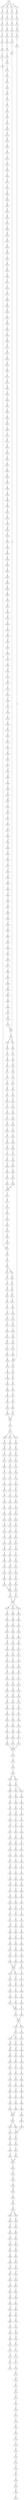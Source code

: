 strict digraph  {
	S0 -> S1 [ label = R ];
	S0 -> S2 [ label = A ];
	S0 -> S3 [ label = V ];
	S0 -> S4 [ label = D ];
	S1 -> S5 [ label = M ];
	S2 -> S6 [ label = D ];
	S3 -> S7 [ label = D ];
	S4 -> S8 [ label = W ];
	S5 -> S9 [ label = R ];
	S6 -> S10 [ label = I ];
	S7 -> S11 [ label = T ];
	S8 -> S12 [ label = Y ];
	S9 -> S13 [ label = A ];
	S10 -> S14 [ label = Q ];
	S11 -> S15 [ label = K ];
	S12 -> S16 [ label = L ];
	S13 -> S17 [ label = D ];
	S14 -> S18 [ label = M ];
	S15 -> S19 [ label = L ];
	S16 -> S20 [ label = E ];
	S17 -> S21 [ label = C ];
	S18 -> S22 [ label = F ];
	S19 -> S23 [ label = R ];
	S20 -> S24 [ label = A ];
	S21 -> S25 [ label = Y ];
	S22 -> S26 [ label = L ];
	S23 -> S27 [ label = R ];
	S24 -> S28 [ label = F ];
	S25 -> S29 [ label = R ];
	S26 -> S30 [ label = E ];
	S27 -> S31 [ label = I ];
	S28 -> S32 [ label = V ];
	S29 -> S33 [ label = K ];
	S30 -> S34 [ label = E ];
	S31 -> S35 [ label = M ];
	S32 -> S36 [ label = V ];
	S33 -> S37 [ label = A ];
	S34 -> S38 [ label = P ];
	S35 -> S39 [ label = I ];
	S36 -> S40 [ label = H ];
	S37 -> S41 [ label = Y ];
	S38 -> S42 [ label = R ];
	S39 -> S43 [ label = D ];
	S39 -> S44 [ label = S ];
	S40 -> S45 [ label = T ];
	S41 -> S46 [ label = E ];
	S42 -> S47 [ label = G ];
	S43 -> S48 [ label = S ];
	S44 -> S49 [ label = N ];
	S45 -> S50 [ label = A ];
	S46 -> S51 [ label = T ];
	S47 -> S52 [ label = L ];
	S48 -> S53 [ label = L ];
	S49 -> S54 [ label = L ];
	S50 -> S55 [ label = A ];
	S51 -> S56 [ label = W ];
	S52 -> S57 [ label = A ];
	S53 -> S58 [ label = L ];
	S54 -> S59 [ label = R ];
	S55 -> S60 [ label = T ];
	S56 -> S61 [ label = K ];
	S56 -> S62 [ label = T ];
	S57 -> S63 [ label = P ];
	S58 -> S64 [ label = Q ];
	S59 -> S65 [ label = K ];
	S60 -> S66 [ label = F ];
	S61 -> S67 [ label = G ];
	S62 -> S68 [ label = G ];
	S63 -> S69 [ label = T ];
	S64 -> S70 [ label = H ];
	S65 -> S71 [ label = H ];
	S66 -> S72 [ label = T ];
	S67 -> S73 [ label = F ];
	S68 -> S74 [ label = F ];
	S69 -> S75 [ label = G ];
	S70 -> S76 [ label = L ];
	S71 -> S77 [ label = L ];
	S72 -> S78 [ label = L ];
	S73 -> S79 [ label = R ];
	S74 -> S80 [ label = K ];
	S75 -> S81 [ label = T ];
	S76 -> S82 [ label = E ];
	S77 -> S83 [ label = E ];
	S78 -> S84 [ label = G ];
	S79 -> S85 [ label = N ];
	S80 -> S86 [ label = Q ];
	S81 -> S87 [ label = L ];
	S82 -> S88 [ label = N ];
	S83 -> S89 [ label = D ];
	S84 -> S90 [ label = Q ];
	S85 -> S91 [ label = P ];
	S86 -> S92 [ label = P ];
	S87 -> S93 [ label = L ];
	S88 -> S94 [ label = L ];
	S89 -> S95 [ label = L ];
	S90 -> S96 [ label = G ];
	S91 -> S97 [ label = Y ];
	S92 -> S98 [ label = F ];
	S93 -> S99 [ label = L ];
	S93 -> S100 [ label = V ];
	S93 -> S101 [ label = I ];
	S94 -> S102 [ label = N ];
	S95 -> S103 [ label = N ];
	S96 -> S104 [ label = A ];
	S97 -> S105 [ label = L ];
	S98 -> S106 [ label = L ];
	S99 -> S107 [ label = A ];
	S100 -> S108 [ label = A ];
	S101 -> S109 [ label = A ];
	S102 -> S110 [ label = S ];
	S103 -> S111 [ label = S ];
	S104 -> S112 [ label = A ];
	S105 -> S113 [ label = A ];
	S106 -> S114 [ label = A ];
	S107 -> S115 [ label = R ];
	S108 -> S116 [ label = R ];
	S109 -> S117 [ label = R ];
	S110 -> S118 [ label = A ];
	S111 -> S119 [ label = A ];
	S112 -> S120 [ label = K ];
	S113 -> S121 [ label = D ];
	S114 -> S122 [ label = E ];
	S115 -> S123 [ label = R ];
	S116 -> S124 [ label = K ];
	S117 -> S125 [ label = K ];
	S118 -> S126 [ label = G ];
	S119 -> S127 [ label = G ];
	S120 -> S128 [ label = L ];
	S121 -> S129 [ label = I ];
	S122 -> S130 [ label = I ];
	S123 -> S131 [ label = A ];
	S124 -> S132 [ label = A ];
	S125 -> S133 [ label = A ];
	S126 -> S134 [ label = R ];
	S127 -> S135 [ label = K ];
	S128 -> S136 [ label = S ];
	S129 -> S137 [ label = Q ];
	S130 -> S138 [ label = Q ];
	S131 -> S139 [ label = G ];
	S132 -> S140 [ label = S ];
	S133 -> S141 [ label = K ];
	S134 -> S142 [ label = C ];
	S135 -> S143 [ label = C ];
	S136 -> S144 [ label = L ];
	S137 -> S145 [ label = M ];
	S138 -> S146 [ label = M ];
	S139 -> S147 [ label = Q ];
	S140 -> S148 [ label = Q ];
	S141 -> S149 [ label = Q ];
	S142 -> S150 [ label = D ];
	S143 -> S151 [ label = D ];
	S144 -> S152 [ label = I ];
	S145 -> S153 [ label = Y ];
	S146 -> S154 [ label = F ];
	S147 -> S155 [ label = V ];
	S148 -> S156 [ label = I ];
	S149 -> S157 [ label = V ];
	S150 -> S158 [ label = W ];
	S151 -> S159 [ label = W ];
	S152 -> S160 [ label = A ];
	S153 -> S161 [ label = L ];
	S154 -> S162 [ label = L ];
	S155 -> S163 [ label = L ];
	S156 -> S164 [ label = L ];
	S157 -> S165 [ label = I ];
	S158 -> S166 [ label = Q ];
	S159 -> S167 [ label = Q ];
	S160 -> S168 [ label = V ];
	S161 -> S169 [ label = E ];
	S162 -> S30 [ label = E ];
	S163 -> S170 [ label = P ];
	S164 -> S171 [ label = P ];
	S165 -> S172 [ label = P ];
	S166 -> S173 [ label = S ];
	S167 -> S174 [ label = V ];
	S168 -> S175 [ label = R ];
	S169 -> S176 [ label = E ];
	S170 -> S177 [ label = L ];
	S171 -> S178 [ label = A ];
	S172 -> S179 [ label = L ];
	S173 -> S180 [ label = R ];
	S174 -> S181 [ label = R ];
	S175 -> S182 [ label = T ];
	S176 -> S183 [ label = P ];
	S177 -> S184 [ label = L ];
	S178 -> S185 [ label = L ];
	S179 -> S186 [ label = L ];
	S180 -> S187 [ label = K ];
	S181 -> S188 [ label = K ];
	S182 -> S189 [ label = D ];
	S183 -> S190 [ label = R ];
	S184 -> S191 [ label = L ];
	S185 -> S192 [ label = I ];
	S186 -> S193 [ label = V ];
	S187 -> S194 [ label = G ];
	S188 -> S195 [ label = G ];
	S189 -> S196 [ label = P ];
	S190 -> S197 [ label = A ];
	S191 -> S198 [ label = C ];
	S192 -> S199 [ label = K ];
	S193 -> S200 [ label = K ];
	S194 -> S201 [ label = F ];
	S195 -> S202 [ label = F ];
	S196 -> S203 [ label = D ];
	S197 -> S204 [ label = L ];
	S198 -> S205 [ label = S ];
	S199 -> S206 [ label = T ];
	S200 -> S207 [ label = S ];
	S201 -> S208 [ label = Y ];
	S202 -> S209 [ label = Y ];
	S203 -> S210 [ label = N ];
	S204 -> S211 [ label = A ];
	S205 -> S212 [ label = R ];
	S206 -> S213 [ label = R ];
	S207 -> S214 [ label = R ];
	S208 -> S215 [ label = R ];
	S209 -> S215 [ label = R ];
	S210 -> S216 [ label = Q ];
	S211 -> S217 [ label = P ];
	S212 -> S218 [ label = T ];
	S213 -> S219 [ label = A ];
	S214 -> S220 [ label = T ];
	S215 -> S221 [ label = V ];
	S216 -> S222 [ label = F ];
	S217 -> S223 [ label = T ];
	S218 -> S224 [ label = A ];
	S219 -> S225 [ label = A ];
	S220 -> S226 [ label = A ];
	S221 -> S227 [ label = H ];
	S222 -> S228 [ label = Q ];
	S223 -> S229 [ label = G ];
	S224 -> S230 [ label = T ];
	S225 -> S231 [ label = N ];
	S226 -> S232 [ label = N ];
	S227 -> S233 [ label = A ];
	S228 -> S234 [ label = H ];
	S229 -> S81 [ label = T ];
	S230 -> S235 [ label = R ];
	S231 -> S236 [ label = R ];
	S232 -> S237 [ label = R ];
	S233 -> S238 [ label = N ];
	S234 -> S239 [ label = V ];
	S235 -> S240 [ label = T ];
	S236 -> S241 [ label = S ];
	S237 -> S242 [ label = S ];
	S238 -> S243 [ label = C ];
	S239 -> S244 [ label = L ];
	S240 -> S245 [ label = K ];
	S241 -> S246 [ label = K ];
	S242 -> S247 [ label = K ];
	S243 -> S248 [ label = Y ];
	S244 -> S249 [ label = H ];
	S245 -> S250 [ label = M ];
	S246 -> S251 [ label = L ];
	S247 -> S252 [ label = M ];
	S248 -> S253 [ label = R ];
	S249 -> S254 [ label = I ];
	S250 -> S255 [ label = Y ];
	S251 -> S256 [ label = Y ];
	S252 -> S257 [ label = Y ];
	S253 -> S258 [ label = K ];
	S254 -> S259 [ label = R ];
	S255 -> S260 [ label = H ];
	S256 -> S261 [ label = H ];
	S257 -> S262 [ label = H ];
	S258 -> S263 [ label = A ];
	S259 -> S264 [ label = E ];
	S260 -> S265 [ label = S ];
	S261 -> S266 [ label = S ];
	S262 -> S267 [ label = S ];
	S263 -> S41 [ label = Y ];
	S264 -> S268 [ label = L ];
	S265 -> S269 [ label = E ];
	S266 -> S270 [ label = E ];
	S267 -> S269 [ label = E ];
	S268 -> S271 [ label = S ];
	S269 -> S272 [ label = D ];
	S270 -> S273 [ label = D ];
	S271 -> S274 [ label = P ];
	S272 -> S275 [ label = V ];
	S273 -> S275 [ label = V ];
	S274 -> S276 [ label = V ];
	S275 -> S277 [ label = L ];
	S275 -> S278 [ label = V ];
	S275 -> S279 [ label = I ];
	S276 -> S280 [ label = S ];
	S277 -> S281 [ label = V ];
	S278 -> S282 [ label = V ];
	S279 -> S283 [ label = V ];
	S280 -> S284 [ label = G ];
	S281 -> S285 [ label = V ];
	S282 -> S286 [ label = V ];
	S283 -> S287 [ label = V ];
	S284 -> S288 [ label = D ];
	S285 -> S289 [ label = Q ];
	S286 -> S290 [ label = A ];
	S287 -> S291 [ label = S ];
	S288 -> S292 [ label = I ];
	S289 -> S293 [ label = F ];
	S290 -> S294 [ label = F ];
	S291 -> S295 [ label = F ];
	S292 -> S296 [ label = R ];
	S293 -> S297 [ label = R ];
	S294 -> S298 [ label = N ];
	S295 -> S299 [ label = N ];
	S296 -> S300 [ label = I ];
	S297 -> S301 [ label = R ];
	S298 -> S302 [ label = Q ];
	S299 -> S303 [ label = Q ];
	S300 -> S304 [ label = Y ];
	S301 -> S305 [ label = R ];
	S302 -> S306 [ label = R ];
	S303 -> S307 [ label = T ];
	S304 -> S308 [ label = R ];
	S305 -> S309 [ label = Q ];
	S306 -> S310 [ label = N ];
	S307 -> S311 [ label = N ];
	S308 -> S312 [ label = G ];
	S309 -> S313 [ label = L ];
	S310 -> S314 [ label = L ];
	S311 -> S315 [ label = L ];
	S312 -> S316 [ label = K ];
	S313 -> S317 [ label = A ];
	S314 -> S318 [ label = A ];
	S315 -> S319 [ label = A ];
	S316 -> S320 [ label = C ];
	S317 -> S321 [ label = E ];
	S318 -> S322 [ label = E ];
	S319 -> S323 [ label = D ];
	S320 -> S324 [ label = E ];
	S321 -> S325 [ label = V ];
	S322 -> S326 [ label = V ];
	S323 -> S327 [ label = I ];
	S324 -> S328 [ label = I ];
	S325 -> S329 [ label = L ];
	S326 -> S330 [ label = L ];
	S327 -> S331 [ label = L ];
	S328 -> S332 [ label = V ];
	S329 -> S333 [ label = L ];
	S330 -> S334 [ label = P ];
	S331 -> S335 [ label = T ];
	S332 -> S336 [ label = A ];
	S333 -> S337 [ label = T ];
	S334 -> S338 [ label = R ];
	S335 -> S339 [ label = E ];
	S336 -> S340 [ label = E ];
	S337 -> S341 [ label = A ];
	S338 -> S342 [ label = A ];
	S339 -> S343 [ label = A ];
	S340 -> S344 [ label = T ];
	S341 -> S345 [ label = D ];
	S342 -> S346 [ label = D ];
	S343 -> S347 [ label = D ];
	S344 -> S348 [ label = C ];
	S345 -> S349 [ label = A ];
	S346 -> S350 [ label = S ];
	S347 -> S351 [ label = T ];
	S348 -> S352 [ label = A ];
	S349 -> S353 [ label = T ];
	S350 -> S354 [ label = T ];
	S351 -> S355 [ label = T ];
	S352 -> S356 [ label = Q ];
	S353 -> S357 [ label = L ];
	S354 -> S358 [ label = L ];
	S355 -> S359 [ label = L ];
	S356 -> S360 [ label = L ];
	S357 -> S361 [ label = L ];
	S358 -> S362 [ label = L ];
	S359 -> S363 [ label = L ];
	S360 -> S364 [ label = M ];
	S361 -> S365 [ label = G ];
	S362 -> S366 [ label = G ];
	S363 -> S367 [ label = G ];
	S364 -> S368 [ label = T ];
	S365 -> S369 [ label = Y ];
	S366 -> S370 [ label = Y ];
	S367 -> S371 [ label = Y ];
	S368 -> S372 [ label = L ];
	S369 -> S373 [ label = G ];
	S370 -> S373 [ label = G ];
	S371 -> S373 [ label = G ];
	S372 -> S374 [ label = H ];
	S373 -> S375 [ label = L ];
	S374 -> S376 [ label = H ];
	S375 -> S377 [ label = V ];
	S376 -> S378 [ label = A ];
	S377 -> S379 [ label = T ];
	S378 -> S380 [ label = F ];
	S379 -> S381 [ label = V ];
	S380 -> S382 [ label = V ];
	S381 -> S383 [ label = R ];
	S381 -> S384 [ label = K ];
	S382 -> S385 [ label = L ];
	S383 -> S386 [ label = S ];
	S384 -> S387 [ label = S ];
	S385 -> S388 [ label = F ];
	S386 -> S389 [ label = E ];
	S387 -> S390 [ label = S ];
	S387 -> S391 [ label = T ];
	S388 -> S392 [ label = K ];
	S389 -> S393 [ label = T ];
	S390 -> S394 [ label = G ];
	S391 -> S395 [ label = S ];
	S392 -> S396 [ label = L ];
	S393 -> S397 [ label = V ];
	S394 -> S398 [ label = I ];
	S395 -> S399 [ label = I ];
	S396 -> S400 [ label = K ];
	S397 -> S401 [ label = A ];
	S398 -> S402 [ label = G ];
	S399 -> S403 [ label = R ];
	S400 -> S404 [ label = E ];
	S401 -> S405 [ label = R ];
	S402 -> S406 [ label = M ];
	S403 -> S407 [ label = G ];
	S404 -> S408 [ label = N ];
	S405 -> S409 [ label = I ];
	S406 -> S410 [ label = T ];
	S407 -> S411 [ label = V ];
	S408 -> S412 [ label = E ];
	S409 -> S413 [ label = D ];
	S410 -> S414 [ label = H ];
	S411 -> S415 [ label = D ];
	S412 -> S416 [ label = L ];
	S413 -> S417 [ label = T ];
	S414 -> S418 [ label = S ];
	S415 -> S419 [ label = T ];
	S416 -> S420 [ label = L ];
	S417 -> S421 [ label = K ];
	S418 -> S422 [ label = K ];
	S419 -> S423 [ label = K ];
	S420 -> S424 [ label = M ];
	S421 -> S425 [ label = N ];
	S422 -> S426 [ label = N ];
	S423 -> S427 [ label = N ];
	S424 -> S428 [ label = K ];
	S425 -> S429 [ label = E ];
	S426 -> S430 [ label = E ];
	S427 -> S431 [ label = Q ];
	S428 -> S432 [ label = I ];
	S429 -> S433 [ label = V ];
	S430 -> S434 [ label = V ];
	S431 -> S435 [ label = I ];
	S432 -> S436 [ label = Y ];
	S433 -> S437 [ label = L ];
	S434 -> S438 [ label = L ];
	S435 -> S439 [ label = V ];
	S436 -> S440 [ label = D ];
	S437 -> S441 [ label = H ];
	S438 -> S442 [ label = N ];
	S439 -> S443 [ label = S ];
	S440 -> S444 [ label = K ];
	S441 -> S445 [ label = I ];
	S442 -> S446 [ label = I ];
	S443 -> S447 [ label = I ];
	S444 -> S448 [ label = V ];
	S445 -> S449 [ label = D ];
	S446 -> S450 [ label = D ];
	S447 -> S451 [ label = E ];
	S448 -> S452 [ label = A ];
	S449 -> S453 [ label = G ];
	S450 -> S454 [ label = G ];
	S451 -> S455 [ label = E ];
	S452 -> S456 [ label = G ];
	S453 -> S457 [ label = P ];
	S454 -> S458 [ label = P ];
	S455 -> S459 [ label = P ];
	S456 -> S460 [ label = A ];
	S457 -> S461 [ label = L ];
	S458 -> S462 [ label = Q ];
	S459 -> S463 [ label = D ];
	S460 -> S464 [ label = K ];
	S461 -> S465 [ label = L ];
	S462 -> S466 [ label = L ];
	S463 -> S467 [ label = L ];
	S464 -> S468 [ label = A ];
	S465 -> S469 [ label = E ];
	S466 -> S470 [ label = E ];
	S467 -> S471 [ label = E ];
	S468 -> S472 [ label = L ];
	S469 -> S473 [ label = P ];
	S470 -> S474 [ label = P ];
	S471 -> S475 [ label = P ];
	S472 -> S476 [ label = A ];
	S473 -> S477 [ label = V ];
	S474 -> S478 [ label = I ];
	S475 -> S479 [ label = I ];
	S476 -> S480 [ label = T ];
	S477 -> S481 [ label = W ];
	S478 -> S482 [ label = W ];
	S479 -> S483 [ label = W ];
	S480 -> S484 [ label = Q ];
	S481 -> S485 [ label = K ];
	S482 -> S486 [ label = R ];
	S483 -> S487 [ label = K ];
	S484 -> S488 [ label = K ];
	S485 -> S489 [ label = E ];
	S486 -> S490 [ label = E ];
	S487 -> S491 [ label = E ];
	S488 -> S492 [ label = Y ];
	S489 -> S493 [ label = L ];
	S490 -> S494 [ label = L ];
	S491 -> S495 [ label = I ];
	S492 -> S496 [ label = M ];
	S493 -> S497 [ label = E ];
	S494 -> S498 [ label = E ];
	S495 -> S499 [ label = E ];
	S496 -> S500 [ label = R ];
	S497 -> S501 [ label = E ];
	S498 -> S502 [ label = E ];
	S499 -> S503 [ label = E ];
	S500 -> S504 [ label = T ];
	S501 -> S505 [ label = I ];
	S502 -> S506 [ label = I ];
	S503 -> S507 [ label = T ];
	S504 -> S508 [ label = I ];
	S505 -> S509 [ label = W ];
	S506 -> S509 [ label = W ];
	S507 -> S510 [ label = W ];
	S508 -> S511 [ label = L ];
	S509 -> S512 [ label = L ];
	S509 -> S513 [ label = P ];
	S510 -> S514 [ label = P ];
	S511 -> S515 [ label = G ];
	S512 -> S516 [ label = Y ];
	S513 -> S517 [ label = Y ];
	S514 -> S518 [ label = Y ];
	S515 -> S519 [ label = M ];
	S516 -> S520 [ label = K ];
	S517 -> S521 [ label = K ];
	S518 -> S522 [ label = R ];
	S519 -> S523 [ label = V ];
	S520 -> S524 [ label = L ];
	S521 -> S525 [ label = L ];
	S522 -> S526 [ label = L ];
	S523 -> S527 [ label = Q ];
	S524 -> S528 [ label = S ];
	S525 -> S529 [ label = S ];
	S526 -> S530 [ label = S ];
	S527 -> S531 [ label = V ];
	S528 -> S532 [ label = S ];
	S529 -> S533 [ label = S ];
	S530 -> S534 [ label = S ];
	S531 -> S535 [ label = F ];
	S532 -> S536 [ label = P ];
	S533 -> S536 [ label = P ];
	S534 -> S537 [ label = P ];
	S535 -> S538 [ label = P ];
	S536 -> S539 [ label = V ];
	S537 -> S540 [ label = V ];
	S538 -> S541 [ label = N ];
	S539 -> S542 [ label = V ];
	S540 -> S542 [ label = V ];
	S541 -> S543 [ label = D ];
	S542 -> S544 [ label = V ];
	S542 -> S545 [ label = I ];
	S543 -> S546 [ label = I ];
	S544 -> S547 [ label = L ];
	S545 -> S548 [ label = L ];
	S546 -> S549 [ label = E ];
	S547 -> S550 [ label = M ];
	S547 -> S551 [ label = L ];
	S548 -> S552 [ label = L ];
	S549 -> S553 [ label = A ];
	S550 -> S554 [ label = P ];
	S551 -> S555 [ label = P ];
	S552 -> S556 [ label = P ];
	S553 -> S557 [ label = A ];
	S554 -> S558 [ label = W ];
	S555 -> S559 [ label = W ];
	S556 -> S560 [ label = W ];
	S557 -> S561 [ label = G ];
	S558 -> S562 [ label = E ];
	S559 -> S563 [ label = E ];
	S560 -> S564 [ label = E ];
	S561 -> S565 [ label = T ];
	S562 -> S566 [ label = A ];
	S563 -> S567 [ label = K ];
	S564 -> S568 [ label = E ];
	S565 -> S569 [ label = N ];
	S566 -> S570 [ label = R ];
	S567 -> S571 [ label = R ];
	S568 -> S572 [ label = K ];
	S569 -> S573 [ label = L ];
	S570 -> S574 [ label = Y ];
	S571 -> S575 [ label = F ];
	S572 -> S576 [ label = Y ];
	S573 -> S577 [ label = A ];
	S574 -> S578 [ label = I ];
	S575 -> S579 [ label = A ];
	S576 -> S580 [ label = F ];
	S577 -> S581 [ label = R ];
	S578 -> S582 [ label = Y ];
	S579 -> S583 [ label = Y ];
	S580 -> S584 [ label = Y ];
	S581 -> S585 [ label = M ];
	S582 -> S586 [ label = A ];
	S583 -> S587 [ label = A ];
	S584 -> S588 [ label = A ];
	S585 -> S589 [ label = L ];
	S586 -> S590 [ label = V ];
	S587 -> S591 [ label = V ];
	S588 -> S592 [ label = I ];
	S589 -> S593 [ label = K ];
	S590 -> S594 [ label = A ];
	S591 -> S595 [ label = A ];
	S592 -> S596 [ label = A ];
	S593 -> S597 [ label = E ];
	S594 -> S598 [ label = I ];
	S595 -> S599 [ label = I ];
	S596 -> S600 [ label = I ];
	S597 -> S601 [ label = W ];
	S598 -> S602 [ label = A ];
	S599 -> S602 [ label = A ];
	S600 -> S603 [ label = A ];
	S601 -> S604 [ label = E ];
	S602 -> S605 [ label = Q ];
	S603 -> S606 [ label = Q ];
	S604 -> S607 [ label = E ];
	S605 -> S608 [ label = I ];
	S605 -> S609 [ label = V ];
	S606 -> S610 [ label = I ];
	S607 -> S611 [ label = F ];
	S608 -> S612 [ label = T ];
	S609 -> S613 [ label = T ];
	S610 -> S612 [ label = T ];
	S611 -> S614 [ label = S ];
	S612 -> S615 [ label = K ];
	S613 -> S616 [ label = K ];
	S614 -> S617 [ label = A ];
	S615 -> S618 [ label = G ];
	S616 -> S619 [ label = G ];
	S617 -> S620 [ label = N ];
	S618 -> S621 [ label = L ];
	S619 -> S622 [ label = L ];
	S620 -> S623 [ label = M ];
	S621 -> S624 [ label = G ];
	S622 -> S625 [ label = G ];
	S623 -> S626 [ label = E ];
	S624 -> S627 [ label = M ];
	S625 -> S627 [ label = M ];
	S626 -> S628 [ label = K ];
	S627 -> S629 [ label = E ];
	S628 -> S630 [ label = A ];
	S629 -> S631 [ label = D ];
	S630 -> S632 [ label = A ];
	S631 -> S633 [ label = A ];
	S632 -> S634 [ label = E ];
	S633 -> S635 [ label = I ];
	S634 -> S636 [ label = K ];
	S635 -> S637 [ label = M ];
	S636 -> S638 [ label = P ];
	S637 -> S639 [ label = C ];
	S638 -> S640 [ label = L ];
	S639 -> S641 [ label = R ];
	S640 -> S642 [ label = D ];
	S641 -> S643 [ label = G ];
	S642 -> S644 [ label = F ];
	S643 -> S645 [ label = G ];
	S643 -> S646 [ label = N ];
	S644 -> S647 [ label = P ];
	S645 -> S648 [ label = K ];
	S646 -> S649 [ label = K ];
	S647 -> S650 [ label = I ];
	S648 -> S651 [ label = E ];
	S649 -> S652 [ label = S ];
	S650 -> S653 [ label = R ];
	S651 -> S654 [ label = L ];
	S652 -> S655 [ label = L ];
	S653 -> S656 [ label = Q ];
	S654 -> S657 [ label = A ];
	S655 -> S658 [ label = A ];
	S656 -> S659 [ label = K ];
	S657 -> S660 [ label = F ];
	S658 -> S661 [ label = F ];
	S659 -> S662 [ label = I ];
	S660 -> S663 [ label = R ];
	S661 -> S664 [ label = A ];
	S662 -> S665 [ label = K ];
	S663 -> S666 [ label = V ];
	S664 -> S667 [ label = V ];
	S665 -> S668 [ label = P ];
	S666 -> S669 [ label = G ];
	S667 -> S670 [ label = G ];
	S668 -> S671 [ label = P ];
	S669 -> S672 [ label = Q ];
	S670 -> S673 [ label = K ];
	S671 -> S674 [ label = L ];
	S672 -> S675 [ label = K ];
	S673 -> S676 [ label = R ];
	S674 -> S677 [ label = Q ];
	S675 -> S678 [ label = Q ];
	S676 -> S679 [ label = Q ];
	S677 -> S680 [ label = T ];
	S678 -> S681 [ label = F ];
	S679 -> S682 [ label = F ];
	S680 -> S683 [ label = L ];
	S681 -> S684 [ label = P ];
	S682 -> S685 [ label = P ];
	S683 -> S686 [ label = V ];
	S684 -> S687 [ label = M ];
	S685 -> S688 [ label = M ];
	S686 -> S689 [ label = E ];
	S687 -> S690 [ label = L ];
	S688 -> S691 [ label = L ];
	S689 -> S692 [ label = D ];
	S690 -> S693 [ label = R ];
	S691 -> S694 [ label = H ];
	S692 -> S695 [ label = K ];
	S693 -> S696 [ label = Q ];
	S694 -> S697 [ label = K ];
	S695 -> S698 [ label = L ];
	S696 -> S699 [ label = R ];
	S697 -> S700 [ label = Q ];
	S698 -> S701 [ label = R ];
	S699 -> S702 [ label = L ];
	S700 -> S703 [ label = L ];
	S701 -> S704 [ label = R ];
	S702 -> S705 [ label = K ];
	S703 -> S706 [ label = K ];
	S704 -> S707 [ label = I ];
	S705 -> S708 [ label = D ];
	S706 -> S709 [ label = H ];
	S707 -> S35 [ label = M ];
	S708 -> S710 [ label = P ];
	S709 -> S711 [ label = P ];
	S710 -> S712 [ label = L ];
	S711 -> S713 [ label = L ];
	S712 -> S714 [ label = V ];
	S713 -> S715 [ label = G ];
	S714 -> S716 [ label = A ];
	S715 -> S717 [ label = S ];
	S716 -> S718 [ label = L ];
	S717 -> S719 [ label = L ];
	S719 -> S720 [ label = Q ];
	S720 -> S721 [ label = Q ];
	S721 -> S722 [ label = S ];
	S722 -> S723 [ label = W ];
	S723 -> S724 [ label = R ];
	S724 -> S725 [ label = P ];
	S725 -> S726 [ label = D ];
	S726 -> S727 [ label = C ];
	S727 -> S728 [ label = G ];
	S728 -> S729 [ label = F ];
	S729 -> S730 [ label = T ];
	S730 -> S731 [ label = Q ];
	S731 -> S732 [ label = P ];
	S732 -> S733 [ label = G ];
	S733 -> S734 [ label = N ];
	S734 -> S735 [ label = K ];
	S735 -> S736 [ label = D ];
	S736 -> S737 [ label = M ];
	S737 -> S738 [ label = A ];
	S738 -> S739 [ label = M ];
	S739 -> S740 [ label = P ];
	S740 -> S741 [ label = L ];
}
